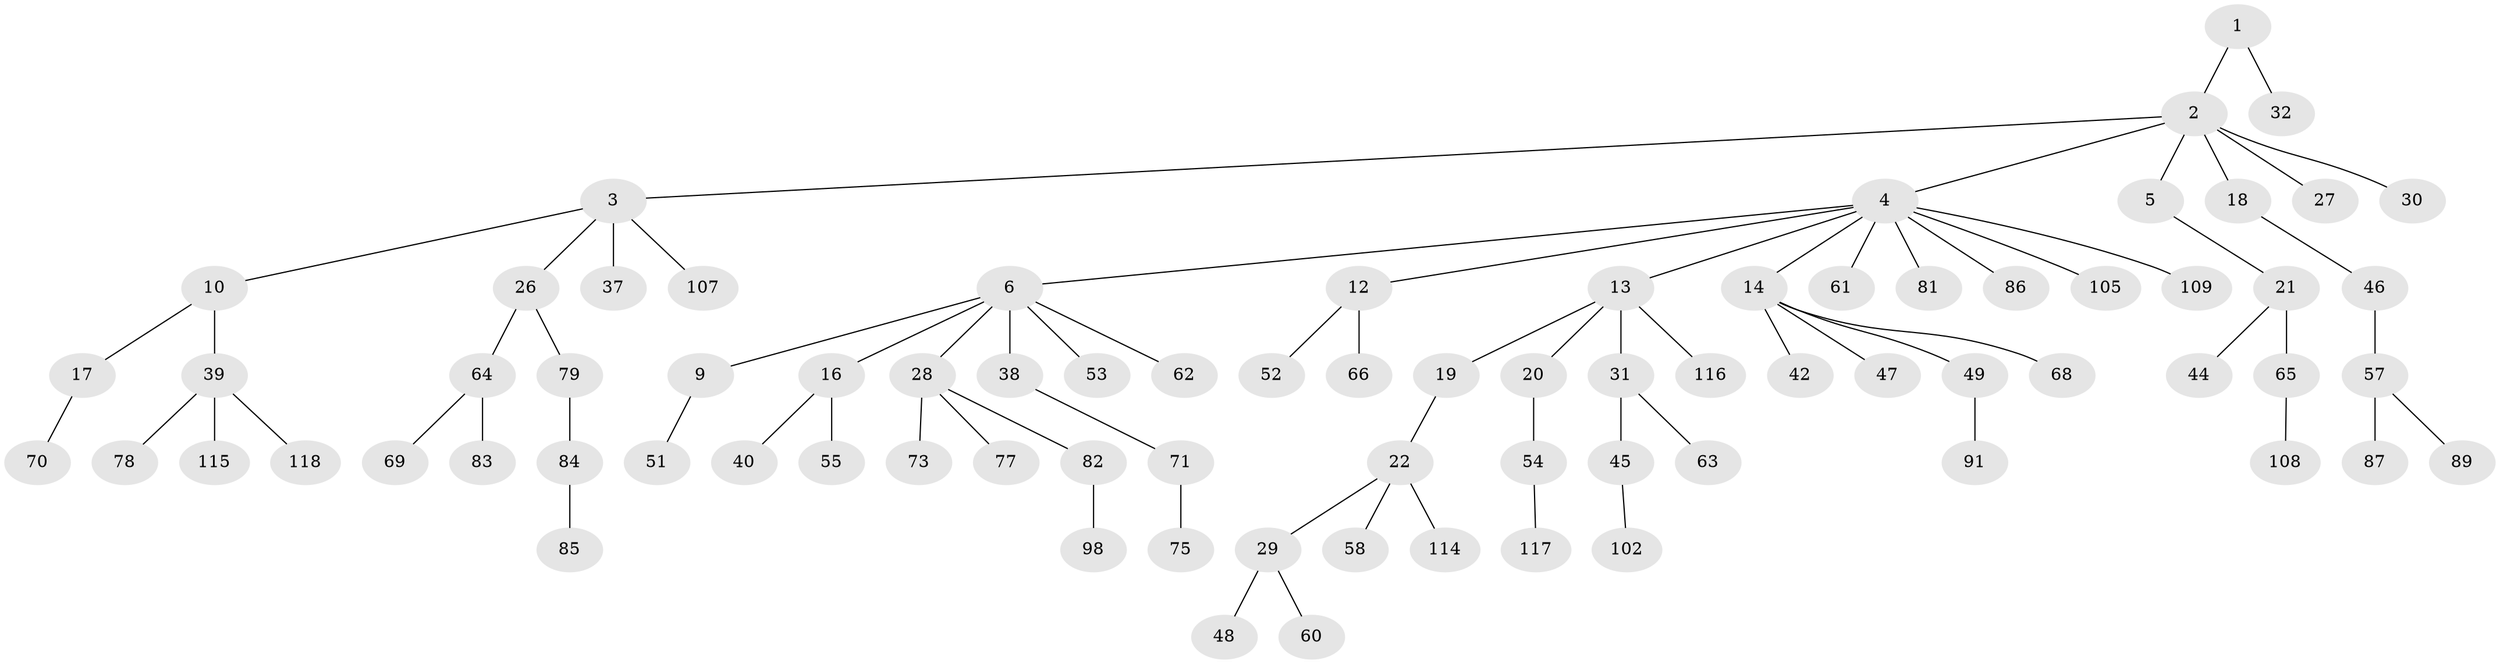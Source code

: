 // original degree distribution, {3: 0.16101694915254236, 7: 0.025423728813559324, 4: 0.06779661016949153, 5: 0.00847457627118644, 2: 0.2288135593220339, 6: 0.00847457627118644, 1: 0.5}
// Generated by graph-tools (version 1.1) at 2025/11/02/27/25 16:11:26]
// undirected, 79 vertices, 78 edges
graph export_dot {
graph [start="1"]
  node [color=gray90,style=filled];
  1 [super="+113"];
  2 [super="+15"];
  3 [super="+8"];
  4 [super="+7"];
  5 [super="+92"];
  6 [super="+11"];
  9 [super="+33"];
  10 [super="+34"];
  12 [super="+43"];
  13 [super="+110"];
  14 [super="+25"];
  16 [super="+23"];
  17;
  18 [super="+24"];
  19;
  20 [super="+94"];
  21 [super="+72"];
  22 [super="+95"];
  26 [super="+67"];
  27 [super="+35"];
  28 [super="+59"];
  29 [super="+50"];
  30;
  31 [super="+41"];
  32 [super="+36"];
  37;
  38;
  39 [super="+99"];
  40;
  42;
  44 [super="+103"];
  45 [super="+104"];
  46;
  47 [super="+101"];
  48;
  49 [super="+76"];
  51 [super="+100"];
  52 [super="+80"];
  53;
  54 [super="+56"];
  55 [super="+112"];
  57 [super="+74"];
  58 [super="+97"];
  60;
  61 [super="+106"];
  62;
  63 [super="+90"];
  64 [super="+111"];
  65 [super="+93"];
  66;
  68;
  69;
  70;
  71;
  73;
  75;
  77;
  78;
  79;
  81;
  82;
  83;
  84 [super="+96"];
  85;
  86;
  87 [super="+88"];
  89;
  91;
  98;
  102;
  105;
  107;
  108;
  109;
  114;
  115;
  116;
  117;
  118;
  1 -- 2;
  1 -- 32;
  2 -- 3;
  2 -- 4;
  2 -- 5;
  2 -- 18;
  2 -- 30;
  2 -- 27;
  3 -- 26;
  3 -- 107;
  3 -- 10;
  3 -- 37;
  4 -- 6;
  4 -- 61;
  4 -- 105;
  4 -- 81;
  4 -- 109;
  4 -- 86;
  4 -- 12;
  4 -- 13;
  4 -- 14;
  5 -- 21;
  6 -- 9;
  6 -- 16;
  6 -- 28;
  6 -- 53;
  6 -- 62;
  6 -- 38;
  9 -- 51;
  10 -- 17;
  10 -- 39;
  12 -- 66;
  12 -- 52;
  13 -- 19;
  13 -- 20;
  13 -- 31;
  13 -- 116;
  14 -- 42;
  14 -- 49;
  14 -- 68;
  14 -- 47;
  16 -- 40;
  16 -- 55;
  17 -- 70;
  18 -- 46;
  19 -- 22;
  20 -- 54;
  21 -- 44;
  21 -- 65;
  22 -- 29;
  22 -- 58;
  22 -- 114;
  26 -- 64;
  26 -- 79;
  28 -- 77;
  28 -- 73;
  28 -- 82;
  29 -- 48;
  29 -- 60;
  31 -- 63;
  31 -- 45;
  38 -- 71;
  39 -- 78;
  39 -- 118;
  39 -- 115;
  45 -- 102;
  46 -- 57;
  49 -- 91;
  54 -- 117;
  57 -- 87;
  57 -- 89;
  64 -- 69;
  64 -- 83;
  65 -- 108;
  71 -- 75;
  79 -- 84;
  82 -- 98;
  84 -- 85;
}
